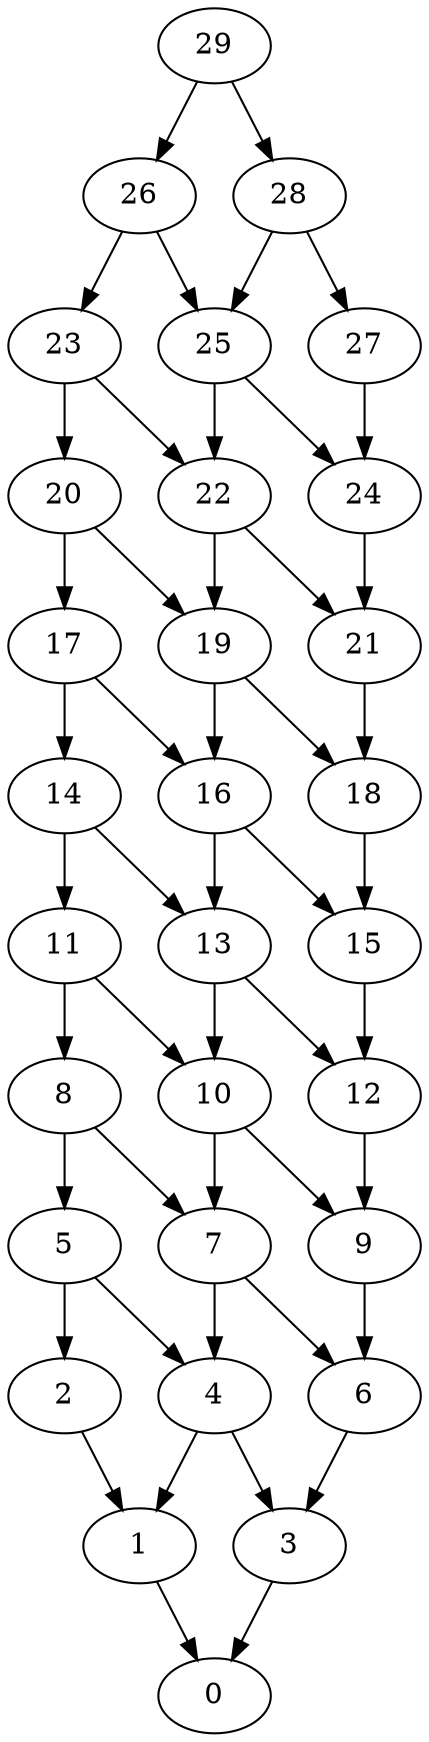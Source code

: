 digraph Grid_columns_10_rows_3 {
0;
1;
2;
3;
4;
5;
6;
7;
8;
9;
10;
11;
12;
13;
14;
15;
16;
17;
18;
19;
20;
21;
22;
23;
24;
25;
26;
27;
28;
29;
1 -> 0;
2 -> 1;
3 -> 0;
4 -> 3;
4 -> 1;
5 -> 4;
5 -> 2;
6 -> 3;
7 -> 6;
7 -> 4;
8 -> 7;
8 -> 5;
9 -> 6;
10 -> 9;
10 -> 7;
11 -> 10;
11 -> 8;
12 -> 9;
13 -> 12;
13 -> 10;
14 -> 13;
14 -> 11;
15 -> 12;
16 -> 15;
16 -> 13;
17 -> 16;
17 -> 14;
18 -> 15;
19 -> 18;
19 -> 16;
20 -> 19;
20 -> 17;
21 -> 18;
22 -> 21;
22 -> 19;
23 -> 22;
23 -> 20;
24 -> 21;
25 -> 24;
25 -> 22;
26 -> 25;
26 -> 23;
27 -> 24;
28 -> 27;
28 -> 25;
29 -> 28;
29 -> 26;
}
